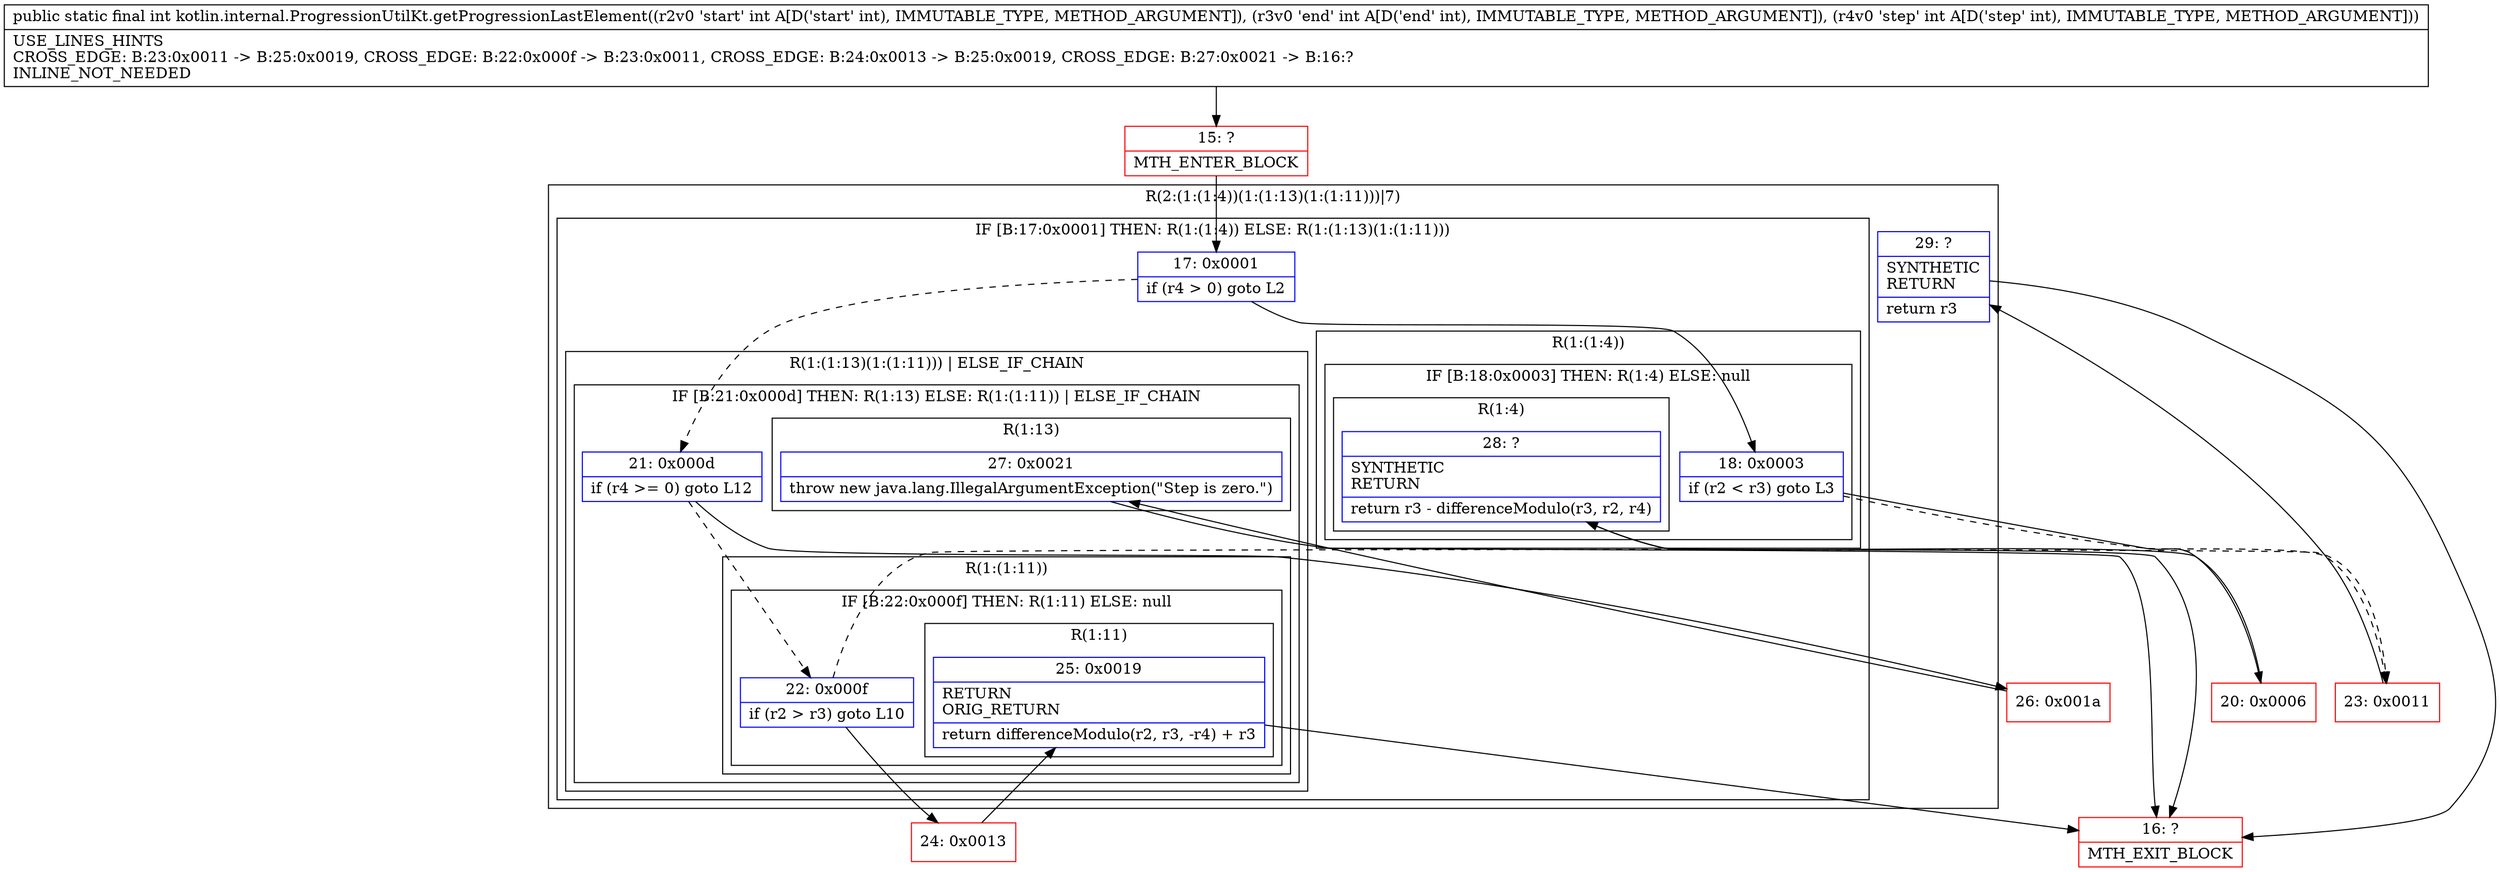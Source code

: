 digraph "CFG forkotlin.internal.ProgressionUtilKt.getProgressionLastElement(III)I" {
subgraph cluster_Region_635169650 {
label = "R(2:(1:(1:4))(1:(1:13)(1:(1:11)))|7)";
node [shape=record,color=blue];
subgraph cluster_IfRegion_1410156012 {
label = "IF [B:17:0x0001] THEN: R(1:(1:4)) ELSE: R(1:(1:13)(1:(1:11)))";
node [shape=record,color=blue];
Node_17 [shape=record,label="{17\:\ 0x0001|if (r4 \> 0) goto L2\l}"];
subgraph cluster_Region_981893761 {
label = "R(1:(1:4))";
node [shape=record,color=blue];
subgraph cluster_IfRegion_1609310881 {
label = "IF [B:18:0x0003] THEN: R(1:4) ELSE: null";
node [shape=record,color=blue];
Node_18 [shape=record,label="{18\:\ 0x0003|if (r2 \< r3) goto L3\l}"];
subgraph cluster_Region_630641237 {
label = "R(1:4)";
node [shape=record,color=blue];
Node_28 [shape=record,label="{28\:\ ?|SYNTHETIC\lRETURN\l|return r3 \- differenceModulo(r3, r2, r4)\l}"];
}
}
}
subgraph cluster_Region_462078254 {
label = "R(1:(1:13)(1:(1:11))) | ELSE_IF_CHAIN\l";
node [shape=record,color=blue];
subgraph cluster_IfRegion_362203732 {
label = "IF [B:21:0x000d] THEN: R(1:13) ELSE: R(1:(1:11)) | ELSE_IF_CHAIN\l";
node [shape=record,color=blue];
Node_21 [shape=record,label="{21\:\ 0x000d|if (r4 \>= 0) goto L12\l}"];
subgraph cluster_Region_726735725 {
label = "R(1:13)";
node [shape=record,color=blue];
Node_27 [shape=record,label="{27\:\ 0x0021|throw new java.lang.IllegalArgumentException(\"Step is zero.\")\l}"];
}
subgraph cluster_Region_944136232 {
label = "R(1:(1:11))";
node [shape=record,color=blue];
subgraph cluster_IfRegion_1963480511 {
label = "IF [B:22:0x000f] THEN: R(1:11) ELSE: null";
node [shape=record,color=blue];
Node_22 [shape=record,label="{22\:\ 0x000f|if (r2 \> r3) goto L10\l}"];
subgraph cluster_Region_1450173728 {
label = "R(1:11)";
node [shape=record,color=blue];
Node_25 [shape=record,label="{25\:\ 0x0019|RETURN\lORIG_RETURN\l|return differenceModulo(r2, r3, \-r4) + r3\l}"];
}
}
}
}
}
}
Node_29 [shape=record,label="{29\:\ ?|SYNTHETIC\lRETURN\l|return r3\l}"];
}
Node_15 [shape=record,color=red,label="{15\:\ ?|MTH_ENTER_BLOCK\l}"];
Node_20 [shape=record,color=red,label="{20\:\ 0x0006}"];
Node_16 [shape=record,color=red,label="{16\:\ ?|MTH_EXIT_BLOCK\l}"];
Node_23 [shape=record,color=red,label="{23\:\ 0x0011}"];
Node_24 [shape=record,color=red,label="{24\:\ 0x0013}"];
Node_26 [shape=record,color=red,label="{26\:\ 0x001a}"];
MethodNode[shape=record,label="{public static final int kotlin.internal.ProgressionUtilKt.getProgressionLastElement((r2v0 'start' int A[D('start' int), IMMUTABLE_TYPE, METHOD_ARGUMENT]), (r3v0 'end' int A[D('end' int), IMMUTABLE_TYPE, METHOD_ARGUMENT]), (r4v0 'step' int A[D('step' int), IMMUTABLE_TYPE, METHOD_ARGUMENT]))  | USE_LINES_HINTS\lCROSS_EDGE: B:23:0x0011 \-\> B:25:0x0019, CROSS_EDGE: B:22:0x000f \-\> B:23:0x0011, CROSS_EDGE: B:24:0x0013 \-\> B:25:0x0019, CROSS_EDGE: B:27:0x0021 \-\> B:16:?\lINLINE_NOT_NEEDED\l}"];
MethodNode -> Node_15;Node_17 -> Node_18;
Node_17 -> Node_21[style=dashed];
Node_18 -> Node_20;
Node_18 -> Node_23[style=dashed];
Node_28 -> Node_16;
Node_21 -> Node_22[style=dashed];
Node_21 -> Node_26;
Node_27 -> Node_16;
Node_22 -> Node_23[style=dashed];
Node_22 -> Node_24;
Node_25 -> Node_16;
Node_29 -> Node_16;
Node_15 -> Node_17;
Node_20 -> Node_28;
Node_23 -> Node_29;
Node_24 -> Node_25;
Node_26 -> Node_27;
}

